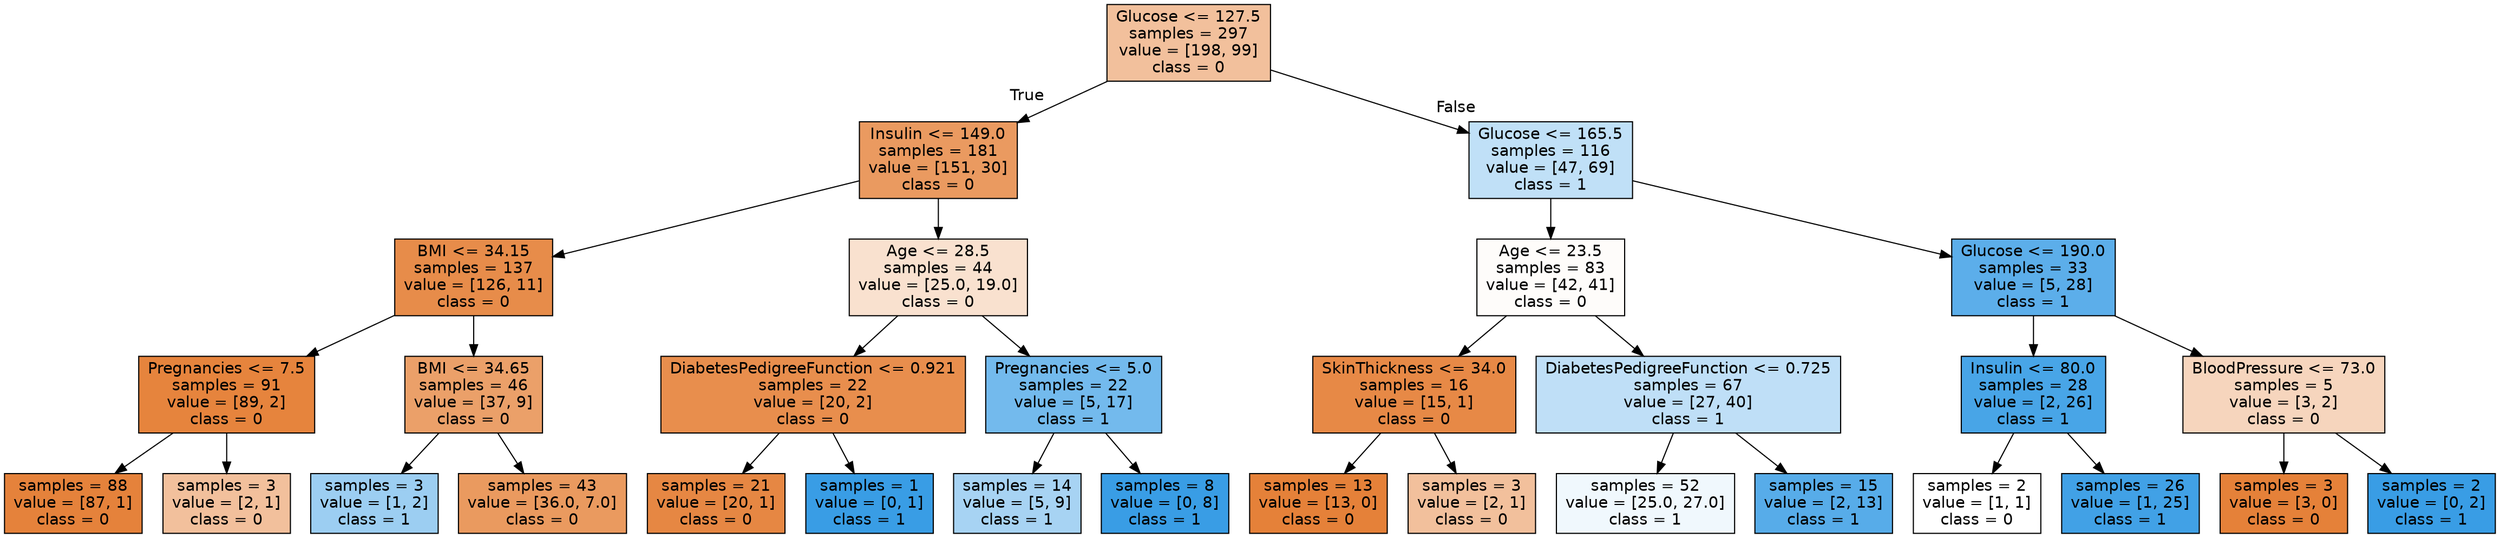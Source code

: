 digraph Tree {
node [shape=box, style="filled", color="black", fontname="helvetica"] ;
edge [fontname="helvetica"] ;
0 [label="Glucose <= 127.5\nsamples = 297\nvalue = [198, 99]\nclass = 0", fillcolor="#f2c09c"] ;
1 [label="Insulin <= 149.0\nsamples = 181\nvalue = [151, 30]\nclass = 0", fillcolor="#ea9a60"] ;
0 -> 1 [labeldistance=2.5, labelangle=45, headlabel="True"] ;
2 [label="BMI <= 34.15\nsamples = 137\nvalue = [126, 11]\nclass = 0", fillcolor="#e78c4a"] ;
1 -> 2 ;
3 [label="Pregnancies <= 7.5\nsamples = 91\nvalue = [89, 2]\nclass = 0", fillcolor="#e6843d"] ;
2 -> 3 ;
4 [label="samples = 88\nvalue = [87, 1]\nclass = 0", fillcolor="#e5823b"] ;
3 -> 4 ;
5 [label="samples = 3\nvalue = [2, 1]\nclass = 0", fillcolor="#f2c09c"] ;
3 -> 5 ;
6 [label="BMI <= 34.65\nsamples = 46\nvalue = [37, 9]\nclass = 0", fillcolor="#eba069"] ;
2 -> 6 ;
7 [label="samples = 3\nvalue = [1, 2]\nclass = 1", fillcolor="#9ccef2"] ;
6 -> 7 ;
8 [label="samples = 43\nvalue = [36.0, 7.0]\nclass = 0", fillcolor="#ea9a5f"] ;
6 -> 8 ;
9 [label="Age <= 28.5\nsamples = 44\nvalue = [25.0, 19.0]\nclass = 0", fillcolor="#f9e1cf"] ;
1 -> 9 ;
10 [label="DiabetesPedigreeFunction <= 0.921\nsamples = 22\nvalue = [20, 2]\nclass = 0", fillcolor="#e88e4d"] ;
9 -> 10 ;
11 [label="samples = 21\nvalue = [20, 1]\nclass = 0", fillcolor="#e68743"] ;
10 -> 11 ;
12 [label="samples = 1\nvalue = [0, 1]\nclass = 1", fillcolor="#399de5"] ;
10 -> 12 ;
13 [label="Pregnancies <= 5.0\nsamples = 22\nvalue = [5, 17]\nclass = 1", fillcolor="#73baed"] ;
9 -> 13 ;
14 [label="samples = 14\nvalue = [5, 9]\nclass = 1", fillcolor="#a7d3f3"] ;
13 -> 14 ;
15 [label="samples = 8\nvalue = [0, 8]\nclass = 1", fillcolor="#399de5"] ;
13 -> 15 ;
16 [label="Glucose <= 165.5\nsamples = 116\nvalue = [47, 69]\nclass = 1", fillcolor="#c0e0f7"] ;
0 -> 16 [labeldistance=2.5, labelangle=-45, headlabel="False"] ;
17 [label="Age <= 23.5\nsamples = 83\nvalue = [42, 41]\nclass = 0", fillcolor="#fefcfa"] ;
16 -> 17 ;
18 [label="SkinThickness <= 34.0\nsamples = 16\nvalue = [15, 1]\nclass = 0", fillcolor="#e78946"] ;
17 -> 18 ;
19 [label="samples = 13\nvalue = [13, 0]\nclass = 0", fillcolor="#e58139"] ;
18 -> 19 ;
20 [label="samples = 3\nvalue = [2, 1]\nclass = 0", fillcolor="#f2c09c"] ;
18 -> 20 ;
21 [label="DiabetesPedigreeFunction <= 0.725\nsamples = 67\nvalue = [27, 40]\nclass = 1", fillcolor="#bfdff7"] ;
17 -> 21 ;
22 [label="samples = 52\nvalue = [25.0, 27.0]\nclass = 1", fillcolor="#f0f8fd"] ;
21 -> 22 ;
23 [label="samples = 15\nvalue = [2, 13]\nclass = 1", fillcolor="#57ace9"] ;
21 -> 23 ;
24 [label="Glucose <= 190.0\nsamples = 33\nvalue = [5, 28]\nclass = 1", fillcolor="#5caeea"] ;
16 -> 24 ;
25 [label="Insulin <= 80.0\nsamples = 28\nvalue = [2, 26]\nclass = 1", fillcolor="#48a5e7"] ;
24 -> 25 ;
26 [label="samples = 2\nvalue = [1, 1]\nclass = 0", fillcolor="#ffffff"] ;
25 -> 26 ;
27 [label="samples = 26\nvalue = [1, 25]\nclass = 1", fillcolor="#41a1e6"] ;
25 -> 27 ;
28 [label="BloodPressure <= 73.0\nsamples = 5\nvalue = [3, 2]\nclass = 0", fillcolor="#f6d5bd"] ;
24 -> 28 ;
29 [label="samples = 3\nvalue = [3, 0]\nclass = 0", fillcolor="#e58139"] ;
28 -> 29 ;
30 [label="samples = 2\nvalue = [0, 2]\nclass = 1", fillcolor="#399de5"] ;
28 -> 30 ;
}